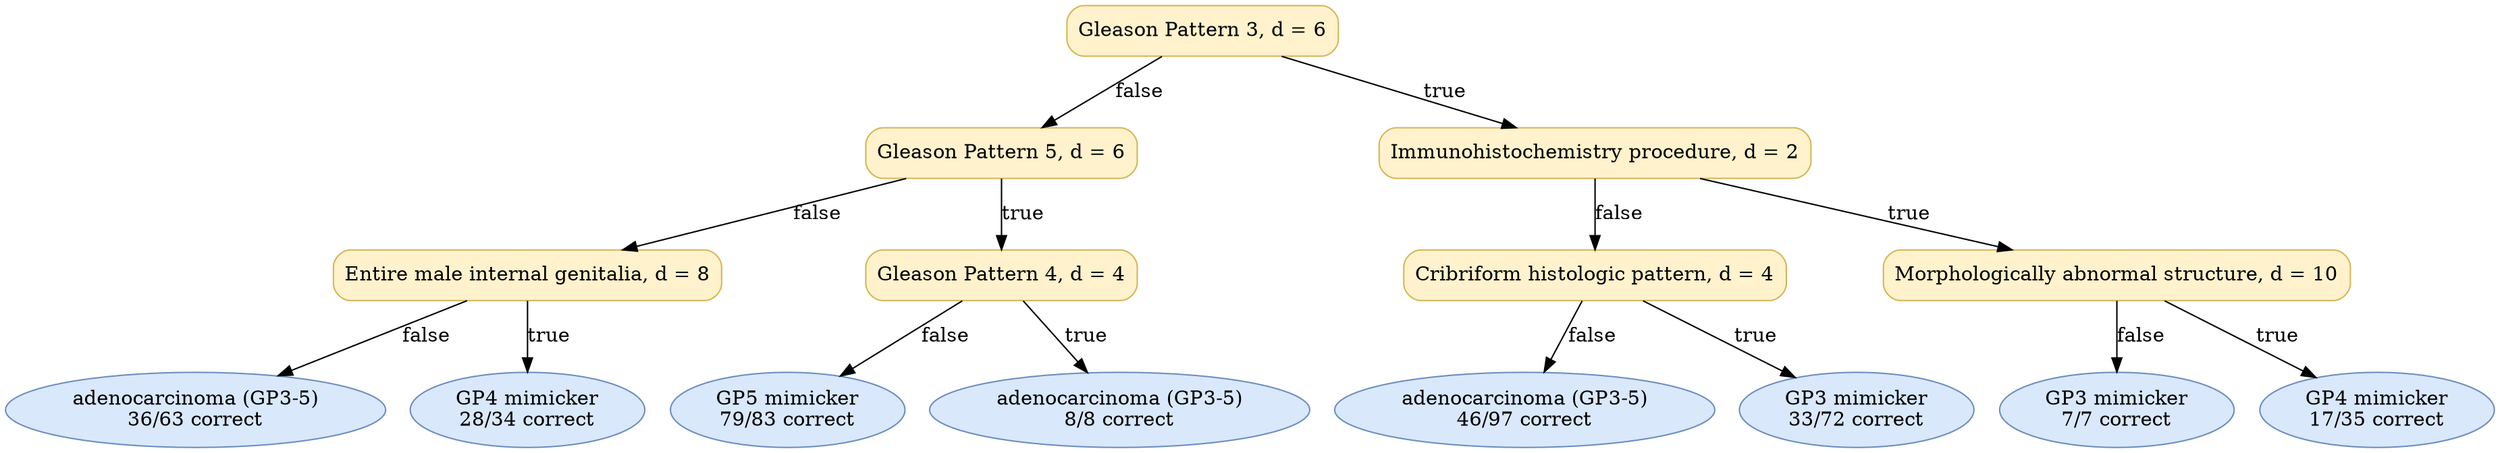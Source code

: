 digraph "DT" {
fontname="Times-Roman";
label="";
node [fontname="Times-Roman"];
Node1 [color="#D6B656", fillcolor="#FFF2CC", label="Gleason Pattern 3, d = 6", shape="box", style="rounded,filled"];
Node2 [color="#D6B656", fillcolor="#FFF2CC", label="Gleason Pattern 5, d = 6", shape="box", style="rounded,filled"];
Node3 [color="#D6B656", fillcolor="#FFF2CC", label="Entire male internal genitalia, d = 8", shape="box", style="rounded,filled"];
Node4 [color="#6C8EBF", fillcolor="#DAE8FC", label=<adenocarcinoma (GP3-5)<br/>36/63 correct>, shape="ellipse", style="rounded,filled"];
Node5 [color="#6C8EBF", fillcolor="#DAE8FC", label=<GP4 mimicker<br/>28/34 correct>, shape="ellipse", style="rounded,filled"];
Node6 [color="#D6B656", fillcolor="#FFF2CC", label="Gleason Pattern 4, d = 4", shape="box", style="rounded,filled"];
Node7 [color="#6C8EBF", fillcolor="#DAE8FC", label=<GP5 mimicker<br/>79/83 correct>, shape="ellipse", style="rounded,filled"];
Node8 [color="#6C8EBF", fillcolor="#DAE8FC", label=<adenocarcinoma (GP3-5)<br/>8/8 correct>, shape="ellipse", style="rounded,filled"];
Node9 [color="#D6B656", fillcolor="#FFF2CC", label="Immunohistochemistry procedure, d = 2", shape="box", style="rounded,filled"];
Node10 [color="#D6B656", fillcolor="#FFF2CC", label="Cribriform histologic pattern, d = 4", shape="box", style="rounded,filled"];
Node11 [color="#6C8EBF", fillcolor="#DAE8FC", label=<adenocarcinoma (GP3-5)<br/>46/97 correct>, shape="ellipse", style="rounded,filled"];
Node12 [color="#6C8EBF", fillcolor="#DAE8FC", label=<GP3 mimicker<br/>33/72 correct>, shape="ellipse", style="rounded,filled"];
Node13 [color="#D6B656", fillcolor="#FFF2CC", label="Morphologically abnormal structure, d = 10", shape="box", style="rounded,filled"];
Node14 [color="#6C8EBF", fillcolor="#DAE8FC", label=<GP3 mimicker<br/>7/7 correct>, shape="ellipse", style="rounded,filled"];
Node15 [color="#6C8EBF", fillcolor="#DAE8FC", label=<GP4 mimicker<br/>17/35 correct>, shape="ellipse", style="rounded,filled"];
Node1 -> Node2  [key=0, label="false"];
Node1 -> Node9  [key=0, label="true"];
Node2 -> Node3  [key=0, label="false"];
Node2 -> Node6  [key=0, label="true"];
Node3 -> Node4  [key=0, label="false"];
Node3 -> Node5  [key=0, label="true"];
Node6 -> Node7  [key=0, label="false"];
Node6 -> Node8  [key=0, label="true"];
Node9 -> Node10  [key=0, label="false"];
Node9 -> Node13  [key=0, label="true"];
Node10 -> Node11  [key=0, label="false"];
Node10 -> Node12  [key=0, label="true"];
Node13 -> Node14  [key=0, label="false"];
Node13 -> Node15  [key=0, label="true"];
}

